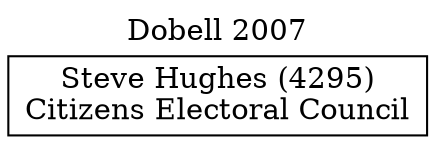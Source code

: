 // House preference flow
digraph "Steve Hughes (4295)_Dobell_2007" {
	graph [label="Dobell 2007" labelloc=t mclimit=10]
	node [shape=box]
	"Steve Hughes (4295)" [label="Steve Hughes (4295)
Citizens Electoral Council"]
}
